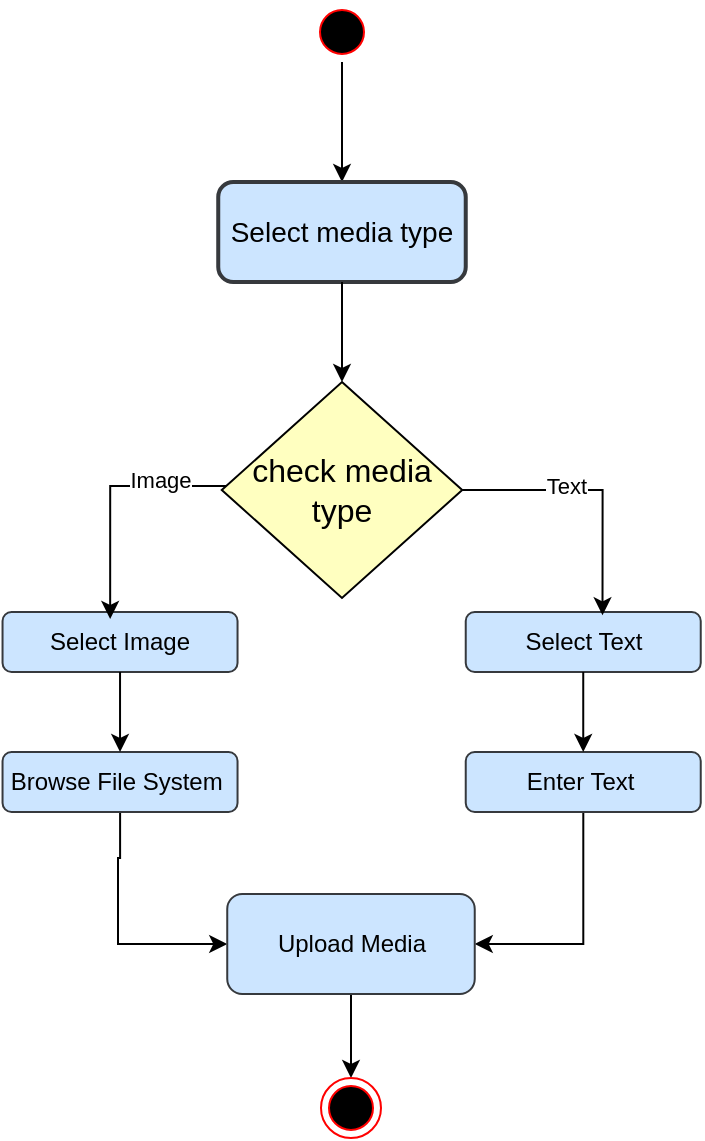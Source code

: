 <mxfile version="22.1.18" type="device">
  <diagram id="GRX5f2IKe_jRjbAPhs5a" name="Page-1">
    <mxGraphModel dx="789" dy="1713" grid="0" gridSize="10" guides="1" tooltips="1" connect="1" arrows="1" fold="1" page="1" pageScale="1" pageWidth="1600" pageHeight="1200" math="0" shadow="0">
      <root>
        <mxCell id="0" />
        <mxCell id="1" parent="0" />
        <mxCell id="dRiF5mvPP-Ez4aqjku8g-15" style="edgeStyle=orthogonalEdgeStyle;rounded=0;orthogonalLoop=1;jettySize=auto;html=1;entryX=0.5;entryY=0;entryDx=0;entryDy=0;strokeColor=#000000;" parent="1" source="qBGki6Qu-t18BwJeB7Fz-50" target="qBGki6Qu-t18BwJeB7Fz-52" edge="1">
          <mxGeometry relative="1" as="geometry" />
        </mxCell>
        <mxCell id="qBGki6Qu-t18BwJeB7Fz-50" value="" style="ellipse;html=1;shape=startState;fillColor=#000000;strokeColor=#ff0000;" parent="1" vertex="1">
          <mxGeometry x="740" y="-210" width="30" height="30" as="geometry" />
        </mxCell>
        <mxCell id="qBGki6Qu-t18BwJeB7Fz-52" value="&lt;div&gt;&lt;font style=&quot;font-size: 14px;&quot;&gt;Select media type&lt;/font&gt;&lt;/div&gt;" style="rounded=1;whiteSpace=wrap;html=1;strokeWidth=2;fillColor=#cce5ff;strokeColor=#36393d;" parent="1" vertex="1">
          <mxGeometry x="693.12" y="-120" width="123.75" height="50" as="geometry" />
        </mxCell>
        <mxCell id="qBGki6Qu-t18BwJeB7Fz-57" value="" style="endArrow=classic;html=1;rounded=0;fontSize=10;exitX=0.5;exitY=1;exitDx=0;exitDy=0;entryX=0.5;entryY=0;entryDx=0;entryDy=0;strokeColor=#000000;" parent="1" source="qBGki6Qu-t18BwJeB7Fz-52" target="dRiF5mvPP-Ez4aqjku8g-14" edge="1">
          <mxGeometry width="50" height="50" relative="1" as="geometry">
            <mxPoint x="385" y="-40" as="sourcePoint" />
            <mxPoint x="754.999" y="-30" as="targetPoint" />
          </mxGeometry>
        </mxCell>
        <mxCell id="qBGki6Qu-t18BwJeB7Fz-58" value="Select Image" style="rounded=1;whiteSpace=wrap;html=1;fillColor=#cce5ff;strokeColor=#36393d;" parent="1" vertex="1">
          <mxGeometry x="585.27" y="95" width="117.5" height="30" as="geometry" />
        </mxCell>
        <mxCell id="qBGki6Qu-t18BwJeB7Fz-59" value="Select Text" style="rounded=1;whiteSpace=wrap;html=1;fillColor=#cce5ff;strokeColor=#36393d;" parent="1" vertex="1">
          <mxGeometry x="816.87" y="95" width="117.5" height="30" as="geometry" />
        </mxCell>
        <mxCell id="dRiF5mvPP-Ez4aqjku8g-18" value="" style="edgeStyle=orthogonalEdgeStyle;rounded=0;orthogonalLoop=1;jettySize=auto;html=1;strokeColor=#000000;" parent="1" source="qBGki6Qu-t18BwJeB7Fz-60" target="qBGki6Qu-t18BwJeB7Fz-74" edge="1">
          <mxGeometry relative="1" as="geometry">
            <mxPoint x="876" y="245" as="targetPoint" />
            <Array as="points">
              <mxPoint x="876" y="261" />
            </Array>
          </mxGeometry>
        </mxCell>
        <mxCell id="qBGki6Qu-t18BwJeB7Fz-60" value="Enter Text&amp;nbsp;" style="rounded=1;whiteSpace=wrap;html=1;fillColor=#cce5ff;strokeColor=#36393d;" parent="1" vertex="1">
          <mxGeometry x="816.87" y="165" width="117.5" height="30" as="geometry" />
        </mxCell>
        <mxCell id="dRiF5mvPP-Ez4aqjku8g-19" value="" style="edgeStyle=orthogonalEdgeStyle;rounded=0;orthogonalLoop=1;jettySize=auto;html=1;strokeColor=#000000;entryX=0;entryY=0.5;entryDx=0;entryDy=0;" parent="1" source="qBGki6Qu-t18BwJeB7Fz-61" target="qBGki6Qu-t18BwJeB7Fz-74" edge="1">
          <mxGeometry relative="1" as="geometry">
            <mxPoint x="643" y="245" as="targetPoint" />
            <Array as="points">
              <mxPoint x="644" y="218" />
              <mxPoint x="643" y="218" />
              <mxPoint x="643" y="261" />
            </Array>
          </mxGeometry>
        </mxCell>
        <mxCell id="qBGki6Qu-t18BwJeB7Fz-61" value="Browse File System&amp;nbsp;" style="rounded=1;whiteSpace=wrap;html=1;fillColor=#cce5ff;strokeColor=#36393d;" parent="1" vertex="1">
          <mxGeometry x="585.27" y="165" width="117.5" height="30" as="geometry" />
        </mxCell>
        <mxCell id="qBGki6Qu-t18BwJeB7Fz-62" value="" style="endArrow=classic;html=1;rounded=0;fontSize=10;exitX=0.5;exitY=1;exitDx=0;exitDy=0;entryX=0.5;entryY=0;entryDx=0;entryDy=0;strokeColor=#000000;" parent="1" source="qBGki6Qu-t18BwJeB7Fz-59" target="qBGki6Qu-t18BwJeB7Fz-60" edge="1">
          <mxGeometry width="50" height="50" relative="1" as="geometry">
            <mxPoint x="401.87" y="15" as="sourcePoint" />
            <mxPoint x="401.88" y="65" as="targetPoint" />
          </mxGeometry>
        </mxCell>
        <mxCell id="qBGki6Qu-t18BwJeB7Fz-63" value="" style="endArrow=classic;html=1;rounded=0;fontSize=10;exitX=0.5;exitY=1;exitDx=0;exitDy=0;strokeColor=#000000;" parent="1" source="qBGki6Qu-t18BwJeB7Fz-58" target="qBGki6Qu-t18BwJeB7Fz-61" edge="1">
          <mxGeometry width="50" height="50" relative="1" as="geometry">
            <mxPoint x="390.27" y="25" as="sourcePoint" />
            <mxPoint x="390.28" y="75" as="targetPoint" />
          </mxGeometry>
        </mxCell>
        <mxCell id="_iKM9taHVbpfhO5j0j6d-6" value="" style="edgeStyle=orthogonalEdgeStyle;rounded=0;orthogonalLoop=1;jettySize=auto;html=1;" edge="1" parent="1" source="qBGki6Qu-t18BwJeB7Fz-74" target="qBGki6Qu-t18BwJeB7Fz-76">
          <mxGeometry relative="1" as="geometry" />
        </mxCell>
        <mxCell id="qBGki6Qu-t18BwJeB7Fz-74" value="&lt;div&gt;Upload Media&lt;/div&gt;" style="rounded=1;whiteSpace=wrap;html=1;fillColor=#cce5ff;strokeColor=#36393d;" parent="1" vertex="1">
          <mxGeometry x="697.62" y="236" width="123.75" height="50" as="geometry" />
        </mxCell>
        <mxCell id="qBGki6Qu-t18BwJeB7Fz-76" value="" style="ellipse;html=1;shape=endState;fillColor=#000000;strokeColor=#ff0000;" parent="1" vertex="1">
          <mxGeometry x="744.5" y="328" width="30" height="30" as="geometry" />
        </mxCell>
        <mxCell id="dRiF5mvPP-Ez4aqjku8g-14" value="&lt;font style=&quot;font-size: 16px;&quot;&gt;check media type&lt;/font&gt;" style="rhombus;whiteSpace=wrap;html=1;fillColor=#FFFFC0;" parent="1" vertex="1">
          <mxGeometry x="694.88" y="-20" width="120.23" height="108" as="geometry" />
        </mxCell>
        <mxCell id="_iKM9taHVbpfhO5j0j6d-1" style="edgeStyle=orthogonalEdgeStyle;rounded=0;orthogonalLoop=1;jettySize=auto;html=1;entryX=0.582;entryY=0.055;entryDx=0;entryDy=0;entryPerimeter=0;" edge="1" parent="1" source="dRiF5mvPP-Ez4aqjku8g-14" target="qBGki6Qu-t18BwJeB7Fz-59">
          <mxGeometry relative="1" as="geometry" />
        </mxCell>
        <mxCell id="_iKM9taHVbpfhO5j0j6d-2" value="Text" style="edgeLabel;html=1;align=center;verticalAlign=middle;resizable=0;points=[];" vertex="1" connectable="0" parent="_iKM9taHVbpfhO5j0j6d-1">
          <mxGeometry x="-0.218" y="2" relative="1" as="geometry">
            <mxPoint as="offset" />
          </mxGeometry>
        </mxCell>
        <mxCell id="_iKM9taHVbpfhO5j0j6d-3" style="edgeStyle=orthogonalEdgeStyle;rounded=0;orthogonalLoop=1;jettySize=auto;html=1;entryX=0.458;entryY=0.116;entryDx=0;entryDy=0;entryPerimeter=0;" edge="1" parent="1" source="dRiF5mvPP-Ez4aqjku8g-14" target="qBGki6Qu-t18BwJeB7Fz-58">
          <mxGeometry relative="1" as="geometry">
            <Array as="points">
              <mxPoint x="639" y="32" />
            </Array>
          </mxGeometry>
        </mxCell>
        <mxCell id="_iKM9taHVbpfhO5j0j6d-4" value="Image" style="edgeLabel;html=1;align=center;verticalAlign=middle;resizable=0;points=[];" vertex="1" connectable="0" parent="_iKM9taHVbpfhO5j0j6d-3">
          <mxGeometry x="-0.367" y="2" relative="1" as="geometry">
            <mxPoint x="6" y="-5" as="offset" />
          </mxGeometry>
        </mxCell>
      </root>
    </mxGraphModel>
  </diagram>
</mxfile>
